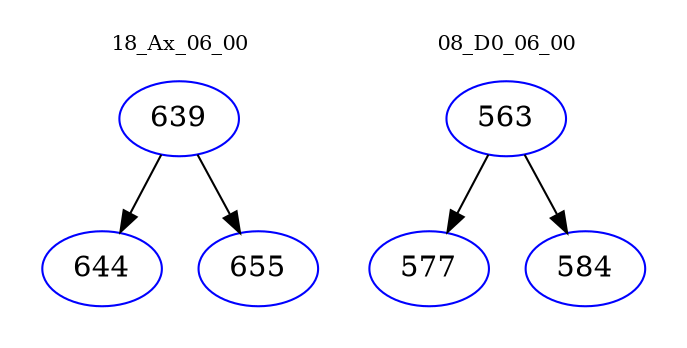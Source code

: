 digraph{
subgraph cluster_0 {
color = white
label = "18_Ax_06_00";
fontsize=10;
T0_639 [label="639", color="blue"]
T0_639 -> T0_644 [color="black"]
T0_644 [label="644", color="blue"]
T0_639 -> T0_655 [color="black"]
T0_655 [label="655", color="blue"]
}
subgraph cluster_1 {
color = white
label = "08_D0_06_00";
fontsize=10;
T1_563 [label="563", color="blue"]
T1_563 -> T1_577 [color="black"]
T1_577 [label="577", color="blue"]
T1_563 -> T1_584 [color="black"]
T1_584 [label="584", color="blue"]
}
}
